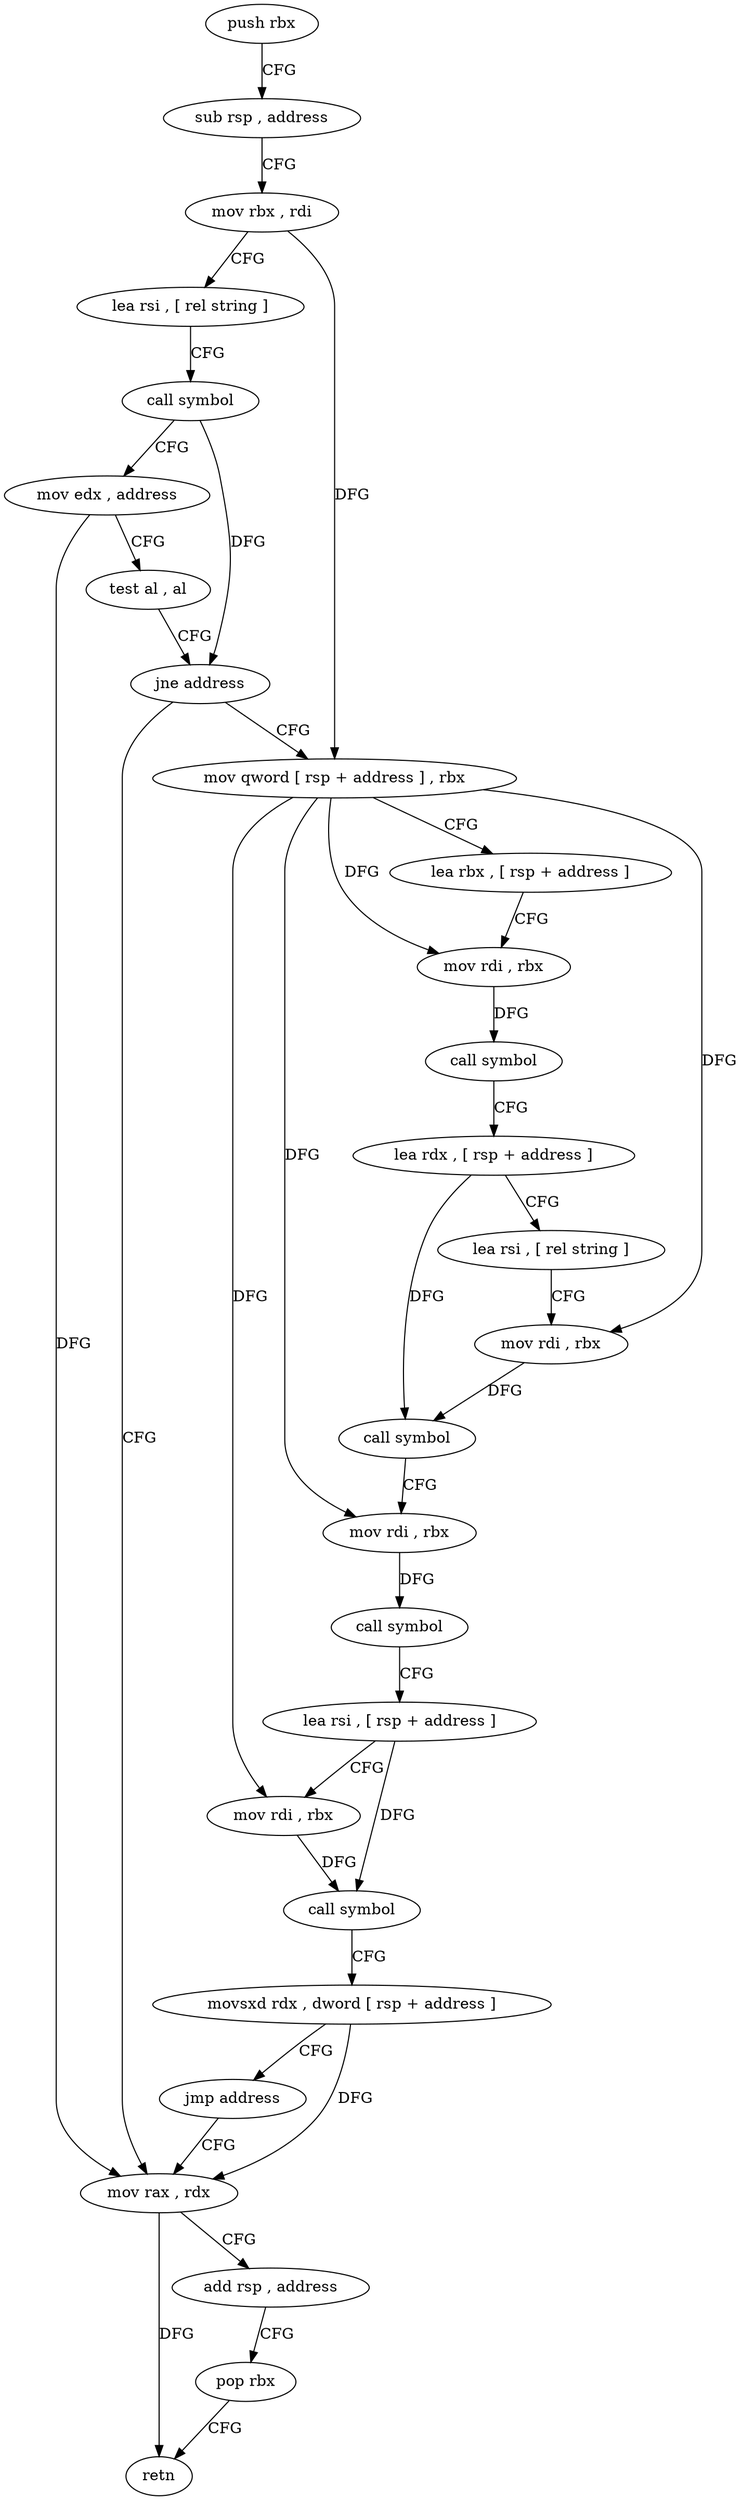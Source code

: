 digraph "func" {
"81812" [label = "push rbx" ]
"81813" [label = "sub rsp , address" ]
"81817" [label = "mov rbx , rdi" ]
"81820" [label = "lea rsi , [ rel string ]" ]
"81827" [label = "call symbol" ]
"81832" [label = "mov edx , address" ]
"81837" [label = "test al , al" ]
"81839" [label = "jne address" ]
"81850" [label = "mov qword [ rsp + address ] , rbx" ]
"81841" [label = "mov rax , rdx" ]
"81855" [label = "lea rbx , [ rsp + address ]" ]
"81860" [label = "mov rdi , rbx" ]
"81863" [label = "call symbol" ]
"81868" [label = "lea rdx , [ rsp + address ]" ]
"81873" [label = "lea rsi , [ rel string ]" ]
"81880" [label = "mov rdi , rbx" ]
"81883" [label = "call symbol" ]
"81888" [label = "mov rdi , rbx" ]
"81891" [label = "call symbol" ]
"81896" [label = "lea rsi , [ rsp + address ]" ]
"81901" [label = "mov rdi , rbx" ]
"81904" [label = "call symbol" ]
"81909" [label = "movsxd rdx , dword [ rsp + address ]" ]
"81914" [label = "jmp address" ]
"81844" [label = "add rsp , address" ]
"81848" [label = "pop rbx" ]
"81849" [label = "retn" ]
"81812" -> "81813" [ label = "CFG" ]
"81813" -> "81817" [ label = "CFG" ]
"81817" -> "81820" [ label = "CFG" ]
"81817" -> "81850" [ label = "DFG" ]
"81820" -> "81827" [ label = "CFG" ]
"81827" -> "81832" [ label = "CFG" ]
"81827" -> "81839" [ label = "DFG" ]
"81832" -> "81837" [ label = "CFG" ]
"81832" -> "81841" [ label = "DFG" ]
"81837" -> "81839" [ label = "CFG" ]
"81839" -> "81850" [ label = "CFG" ]
"81839" -> "81841" [ label = "CFG" ]
"81850" -> "81855" [ label = "CFG" ]
"81850" -> "81860" [ label = "DFG" ]
"81850" -> "81880" [ label = "DFG" ]
"81850" -> "81888" [ label = "DFG" ]
"81850" -> "81901" [ label = "DFG" ]
"81841" -> "81844" [ label = "CFG" ]
"81841" -> "81849" [ label = "DFG" ]
"81855" -> "81860" [ label = "CFG" ]
"81860" -> "81863" [ label = "DFG" ]
"81863" -> "81868" [ label = "CFG" ]
"81868" -> "81873" [ label = "CFG" ]
"81868" -> "81883" [ label = "DFG" ]
"81873" -> "81880" [ label = "CFG" ]
"81880" -> "81883" [ label = "DFG" ]
"81883" -> "81888" [ label = "CFG" ]
"81888" -> "81891" [ label = "DFG" ]
"81891" -> "81896" [ label = "CFG" ]
"81896" -> "81901" [ label = "CFG" ]
"81896" -> "81904" [ label = "DFG" ]
"81901" -> "81904" [ label = "DFG" ]
"81904" -> "81909" [ label = "CFG" ]
"81909" -> "81914" [ label = "CFG" ]
"81909" -> "81841" [ label = "DFG" ]
"81914" -> "81841" [ label = "CFG" ]
"81844" -> "81848" [ label = "CFG" ]
"81848" -> "81849" [ label = "CFG" ]
}
